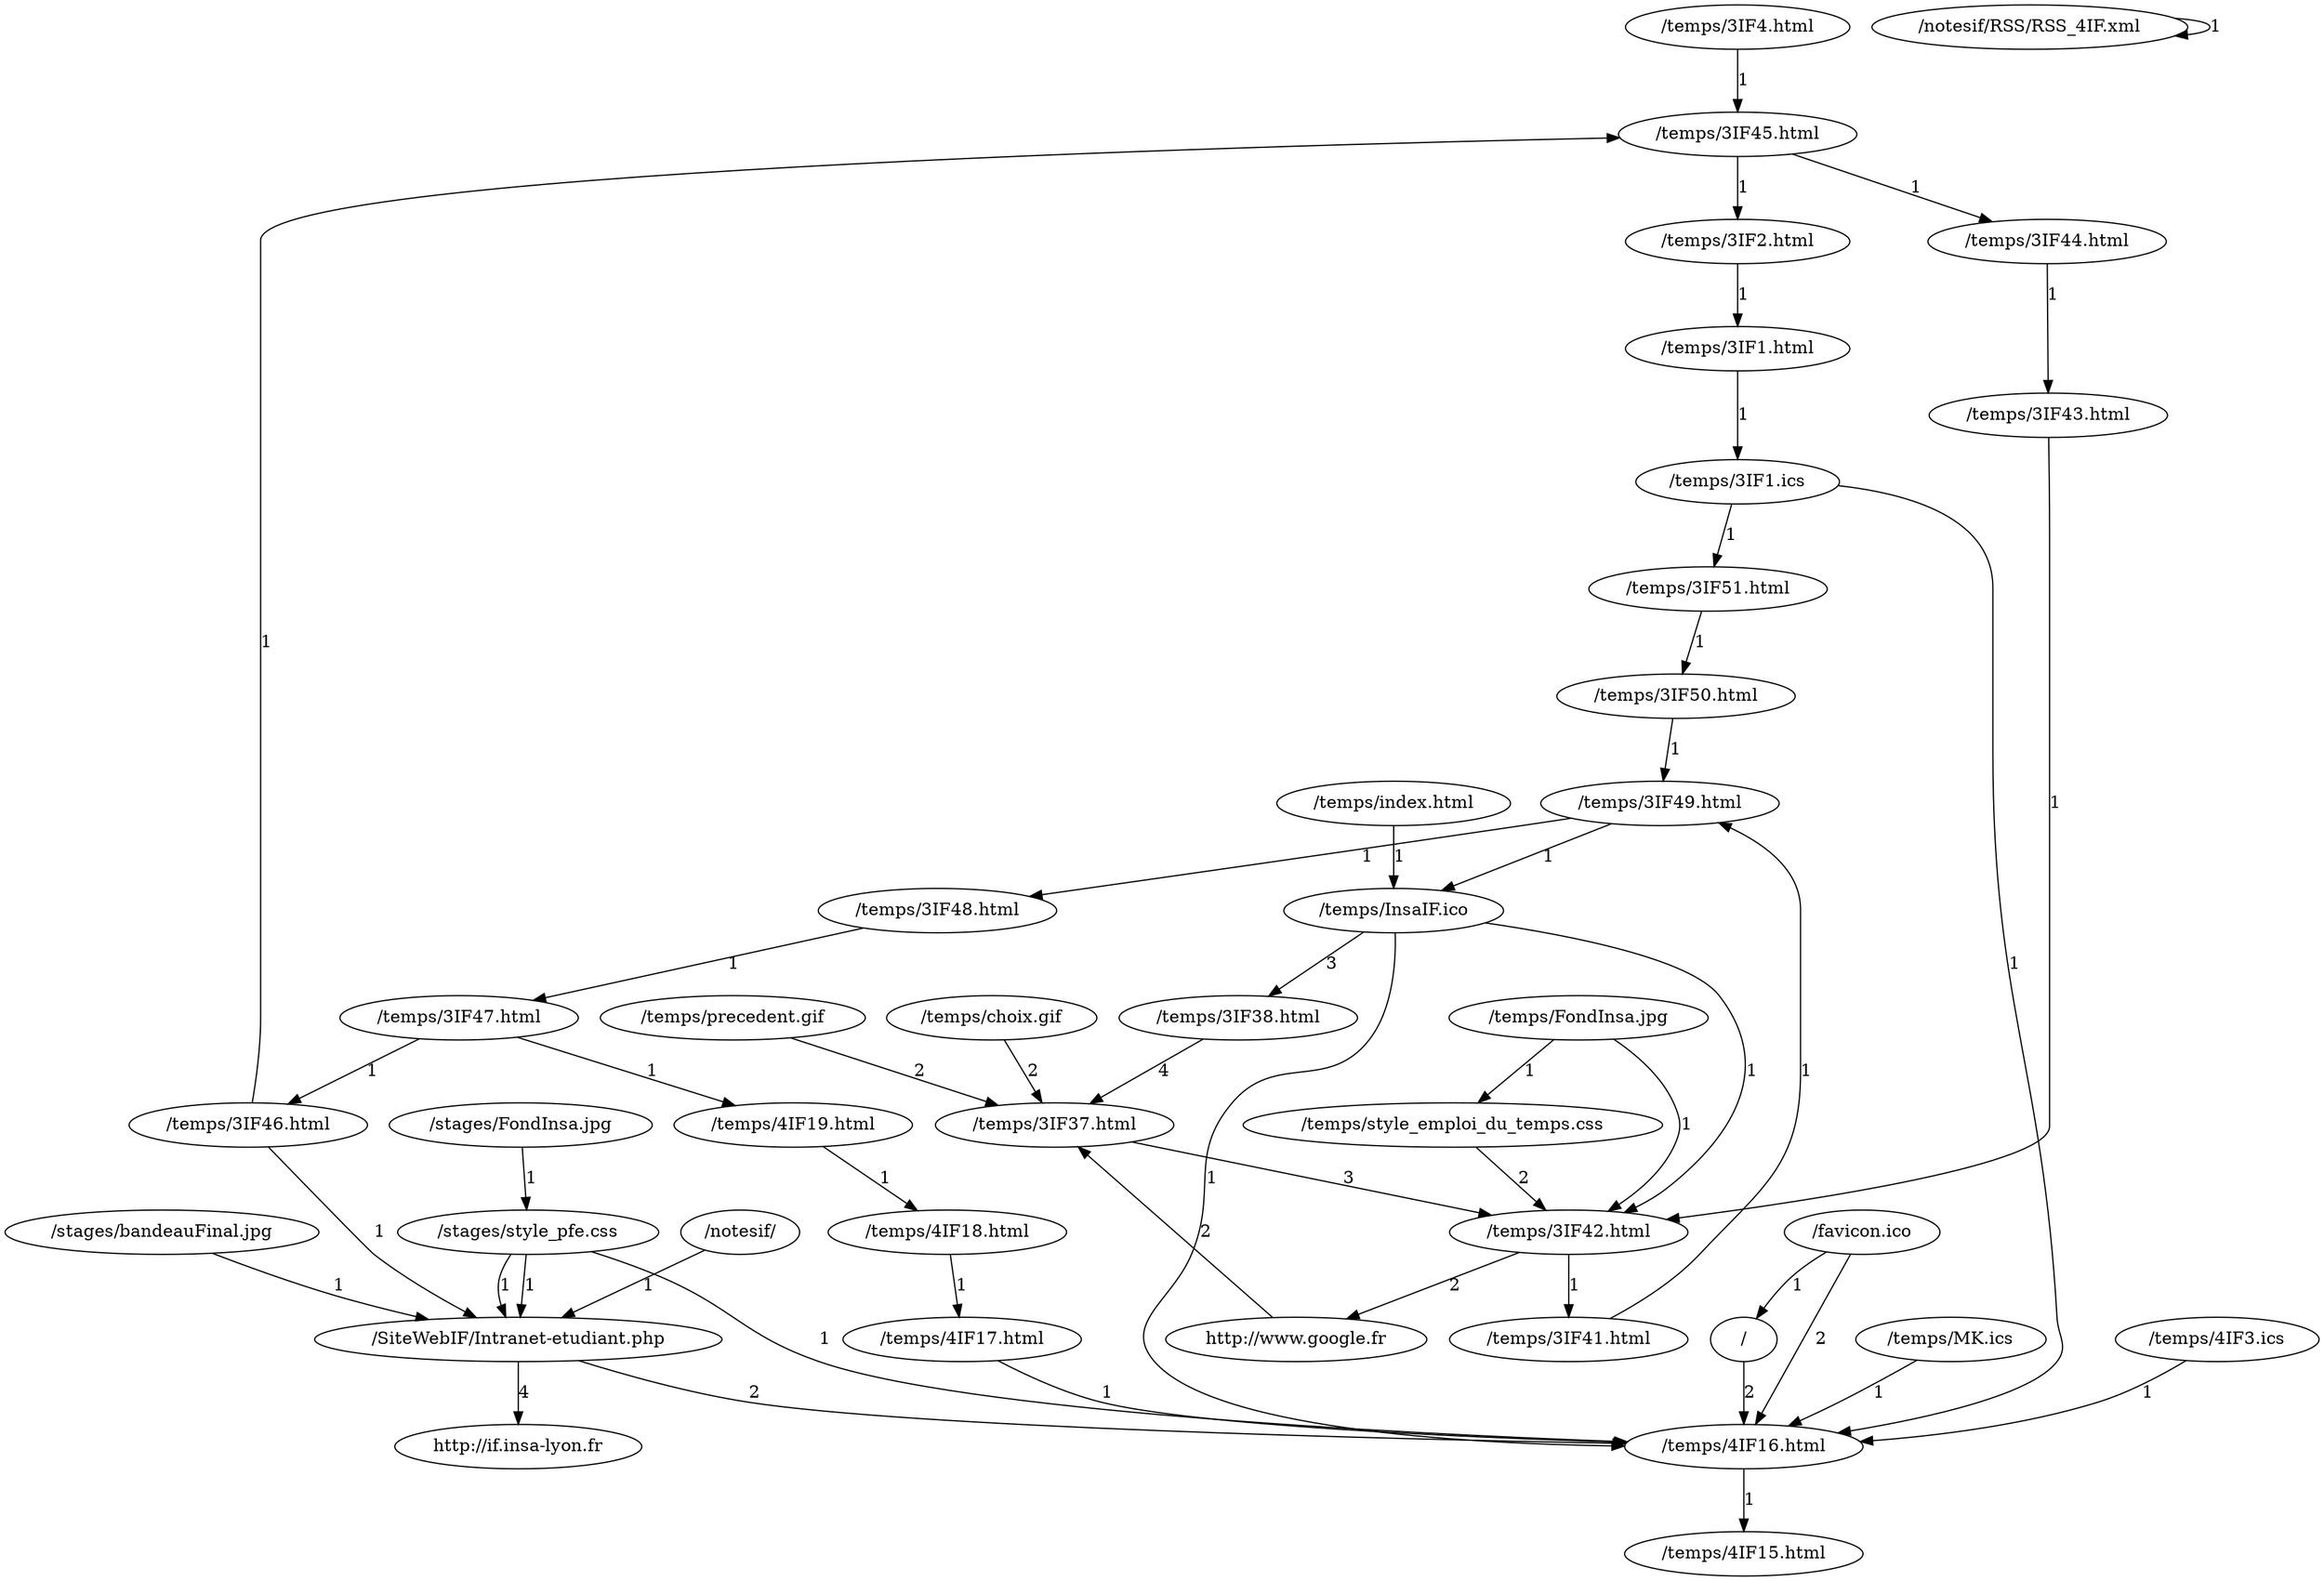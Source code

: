 digraph {
node54 [label="/temps/3IF4.html"];
node3 [label="/notesif/RSS/RSS_4IF.xml"];
node71 [label="/temps/4IF3.ics"];
node49 [label="/temps/3IF2.html"];
node11 [label="/temps/3IF41.html"];
node16 [label="/SiteWebIF/Intranet-etudiant.php"];
node42 [label="/favicon.ico"];
node4 [label="/temps/choix.gif"];
node44 [label="/temps/style_emploi_du_temps.css"];
node96 [label="/temps/precedent.gif"];
node6 [label="/stages/Listestage.php"];
node6 [label="/stages/InsaIF.ico"];
node6 [label="/stages/style_pfe.css"];
node13 [label="/temps/3IF51.html"];
node67 [label="/temps/4IF17.html"];
node7 [label="/temps/FondInsa.jpg"];
node50 [label="/temps/3IF37.html"];
node10 [label="/temps/3IF39.html"];
node10 [label="/temps/InsaIF.ico"];
node32 [label="/temps/4IF19.html"];
node85 [label="-"];
node85 [label="/temps/4IF16.html"];
node29 [label="/temps/4IF18.html"];
node88 [label="/temps/3IF38.html"];
node35 [label="/stages/bandeauFinal.jpg"];
node93 [label="/temps/4IF15.html"];
node37 [label="http://if.insa-lyon.fr"];
node72 [label="/temps/3IF3.html"];
node72 [label="/temps/3IF45.html"];
node27 [label="/temps/suivant.gif"];
node27 [label="http://www.google.fr"];
node66 [label="/temps/3IF52.html"];
node66 [label="/temps/3IF1.ics"];
node61 [label="/"];
node53 [label="/stages/FondInsa.jpg"];
node1 [label="/temps/3IF48.html"];
node92 [label="/temps/3IF50.html"];
node24 [label="/temps/index.html"];
node19 [label="/temps/"];
node19 [label="/temps/3IF42.html"];
node81 [label="/temps/3IF40.html"];
node81 [label="/temps/3IF49.html"];
node59 [label="/temps/3IF43.html"];
node0 [label="/temps/MK.ics"];
node21 [label="/temps/3IF44.html"];
node75 [label="/notesif"];
node75 [label="/temps/3IF46.html"];
node36 [label="/notesif/"];
node9 [label="/temps/4IF20.html"];
node9 [label="/temps/3IF47.html"];
node76 [label="/temps/3IF1.html"];
node61 -> node85 [label="2"];
node16 -> node85 [label="2"];
node16 -> node37 [label="4"];
node42 -> node85 [label="2"];
node42 -> node61 [label="1"];
node75 -> node16 [label="1"];
node36 -> node16 [label="1"];
node3 -> node3 [label="1"];
node53 -> node6 [label="1"];
node6 -> node85 [label="1"];
node6 -> node16 [label="1"];
node35 -> node16 [label="1"];
node6 -> node16 [label="1"];
node19 -> node27 [label="2"];
node76 -> node66 [label="1"];
node66 -> node85 [label="1"];
node49 -> node76 [label="1"];
node72 -> node49 [label="1"];
node50 -> node19 [label="3"];
node88 -> node50 [label="4"];
node10 -> node88 [label="3"];
node54 -> node72 [label="1"];
node81 -> node10 [label="1"];
node11 -> node81 [label="1"];
node19 -> node11 [label="1"];
node59 -> node19 [label="1"];
node21 -> node59 [label="1"];
node72 -> node21 [label="1"];
node75 -> node72 [label="1"];
node9 -> node75 [label="1"];
node1 -> node9 [label="1"];
node81 -> node1 [label="1"];
node92 -> node81 [label="1"];
node13 -> node92 [label="1"];
node66 -> node13 [label="1"];
node85 -> node93 [label="1"];
node67 -> node85 [label="1"];
node29 -> node67 [label="1"];
node32 -> node29 [label="1"];
node9 -> node32 [label="1"];
node71 -> node85 [label="1"];
node7 -> node19 [label="1"];
node7 -> node44 [label="1"];
node10 -> node85 [label="1"];
node10 -> node19 [label="1"];
node0 -> node85 [label="1"];
node4 -> node50 [label="2"];
node24 -> node10 [label="1"];
node96 -> node50 [label="2"];
node44 -> node19 [label="2"];
node27 -> node50 [label="2"];
}
